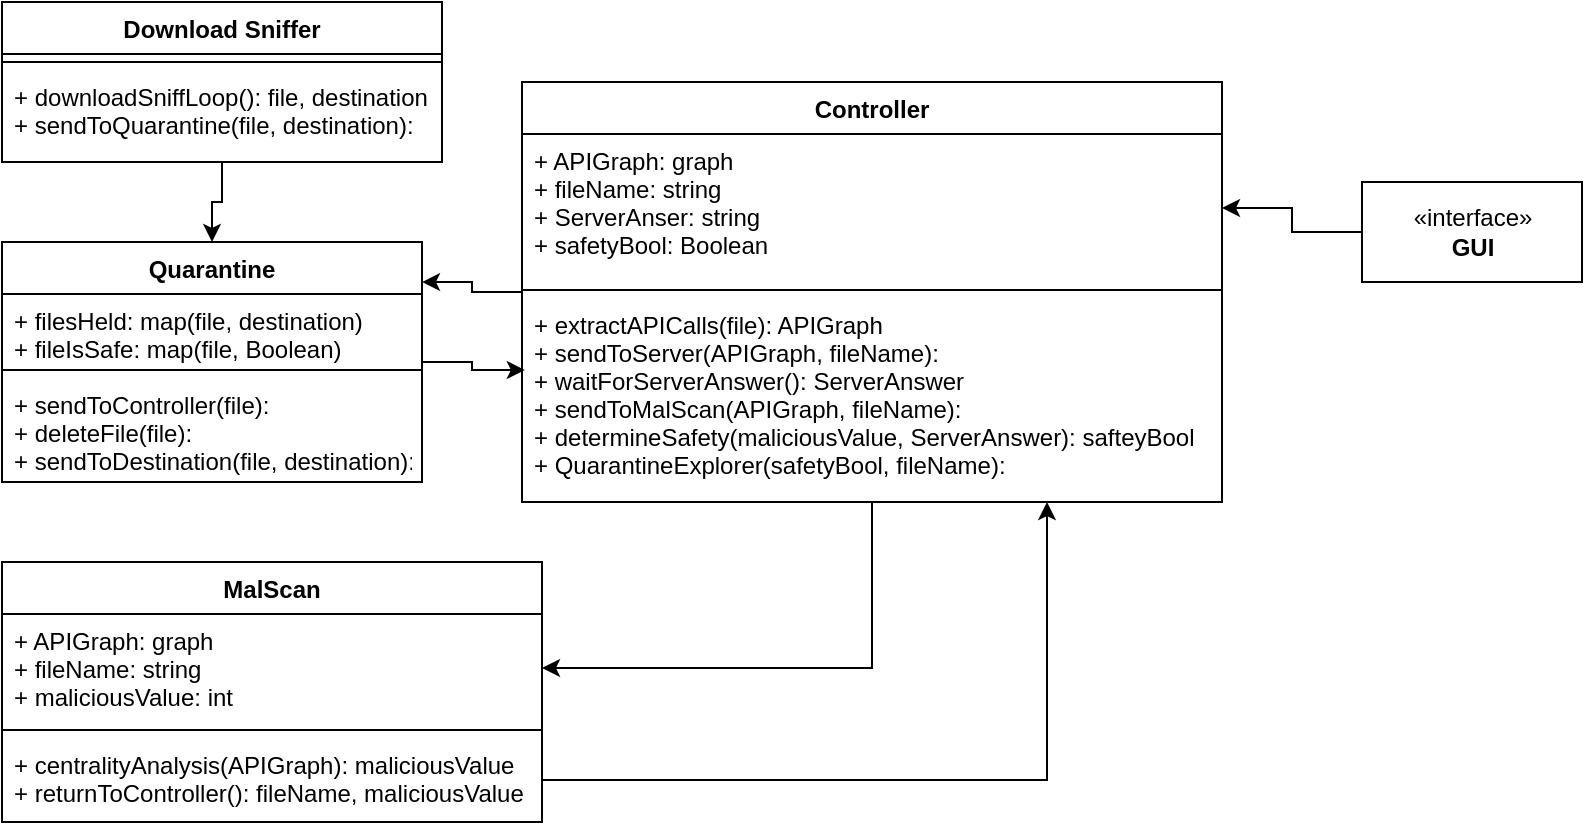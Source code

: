<mxfile version="20.4.0" type="github">
  <diagram id="J6NZqgV9PblDVv29JcQf" name="Page-1">
    <mxGraphModel dx="1350" dy="764" grid="1" gridSize="10" guides="1" tooltips="1" connect="1" arrows="1" fold="1" page="1" pageScale="1" pageWidth="850" pageHeight="1100" math="0" shadow="0">
      <root>
        <mxCell id="0" />
        <mxCell id="1" parent="0" />
        <mxCell id="0_zjpEYmv4Nr92xrDwBH-23" style="edgeStyle=orthogonalEdgeStyle;rounded=0;orthogonalLoop=1;jettySize=auto;html=1;entryX=0.5;entryY=0;entryDx=0;entryDy=0;" edge="1" parent="1" source="0_zjpEYmv4Nr92xrDwBH-1" target="0_zjpEYmv4Nr92xrDwBH-5">
          <mxGeometry relative="1" as="geometry" />
        </mxCell>
        <mxCell id="0_zjpEYmv4Nr92xrDwBH-1" value="Download Sniffer" style="swimlane;fontStyle=1;align=center;verticalAlign=top;childLayout=stackLayout;horizontal=1;startSize=26;horizontalStack=0;resizeParent=1;resizeParentMax=0;resizeLast=0;collapsible=1;marginBottom=0;" vertex="1" parent="1">
          <mxGeometry x="10" y="10" width="220" height="80" as="geometry" />
        </mxCell>
        <mxCell id="0_zjpEYmv4Nr92xrDwBH-3" value="" style="line;strokeWidth=1;fillColor=none;align=left;verticalAlign=middle;spacingTop=-1;spacingLeft=3;spacingRight=3;rotatable=0;labelPosition=right;points=[];portConstraint=eastwest;strokeColor=inherit;" vertex="1" parent="0_zjpEYmv4Nr92xrDwBH-1">
          <mxGeometry y="26" width="220" height="8" as="geometry" />
        </mxCell>
        <mxCell id="0_zjpEYmv4Nr92xrDwBH-4" value="+ downloadSniffLoop(): file, destination&#xa;+ sendToQuarantine(file, destination):&#xa;" style="text;strokeColor=none;fillColor=none;align=left;verticalAlign=top;spacingLeft=4;spacingRight=4;overflow=hidden;rotatable=0;points=[[0,0.5],[1,0.5]];portConstraint=eastwest;" vertex="1" parent="0_zjpEYmv4Nr92xrDwBH-1">
          <mxGeometry y="34" width="220" height="46" as="geometry" />
        </mxCell>
        <mxCell id="0_zjpEYmv4Nr92xrDwBH-22" style="edgeStyle=orthogonalEdgeStyle;rounded=0;orthogonalLoop=1;jettySize=auto;html=1;entryX=0.004;entryY=0.353;entryDx=0;entryDy=0;entryPerimeter=0;" edge="1" parent="1" source="0_zjpEYmv4Nr92xrDwBH-5" target="0_zjpEYmv4Nr92xrDwBH-16">
          <mxGeometry relative="1" as="geometry" />
        </mxCell>
        <mxCell id="0_zjpEYmv4Nr92xrDwBH-5" value="Quarantine" style="swimlane;fontStyle=1;align=center;verticalAlign=top;childLayout=stackLayout;horizontal=1;startSize=26;horizontalStack=0;resizeParent=1;resizeParentMax=0;resizeLast=0;collapsible=1;marginBottom=0;" vertex="1" parent="1">
          <mxGeometry x="10" y="130" width="210" height="120" as="geometry" />
        </mxCell>
        <mxCell id="0_zjpEYmv4Nr92xrDwBH-6" value="+ filesHeld: map(file, destination)&#xa;+ fileIsSafe: map(file, Boolean)&#xa;" style="text;strokeColor=none;fillColor=none;align=left;verticalAlign=top;spacingLeft=4;spacingRight=4;overflow=hidden;rotatable=0;points=[[0,0.5],[1,0.5]];portConstraint=eastwest;" vertex="1" parent="0_zjpEYmv4Nr92xrDwBH-5">
          <mxGeometry y="26" width="210" height="34" as="geometry" />
        </mxCell>
        <mxCell id="0_zjpEYmv4Nr92xrDwBH-7" value="" style="line;strokeWidth=1;fillColor=none;align=left;verticalAlign=middle;spacingTop=-1;spacingLeft=3;spacingRight=3;rotatable=0;labelPosition=right;points=[];portConstraint=eastwest;strokeColor=inherit;" vertex="1" parent="0_zjpEYmv4Nr92xrDwBH-5">
          <mxGeometry y="60" width="210" height="8" as="geometry" />
        </mxCell>
        <mxCell id="0_zjpEYmv4Nr92xrDwBH-8" value="+ sendToController(file):&#xa;+ deleteFile(file):&#xa;+ sendToDestination(file, destination):&#xa;" style="text;strokeColor=none;fillColor=none;align=left;verticalAlign=top;spacingLeft=4;spacingRight=4;overflow=hidden;rotatable=0;points=[[0,0.5],[1,0.5]];portConstraint=eastwest;" vertex="1" parent="0_zjpEYmv4Nr92xrDwBH-5">
          <mxGeometry y="68" width="210" height="52" as="geometry" />
        </mxCell>
        <mxCell id="0_zjpEYmv4Nr92xrDwBH-9" value="MalScan" style="swimlane;fontStyle=1;align=center;verticalAlign=top;childLayout=stackLayout;horizontal=1;startSize=26;horizontalStack=0;resizeParent=1;resizeParentMax=0;resizeLast=0;collapsible=1;marginBottom=0;" vertex="1" parent="1">
          <mxGeometry x="10" y="290" width="270" height="130" as="geometry" />
        </mxCell>
        <mxCell id="0_zjpEYmv4Nr92xrDwBH-10" value="+ APIGraph: graph&#xa;+ fileName: string&#xa;+ maliciousValue: int&#xa;" style="text;strokeColor=none;fillColor=none;align=left;verticalAlign=top;spacingLeft=4;spacingRight=4;overflow=hidden;rotatable=0;points=[[0,0.5],[1,0.5]];portConstraint=eastwest;" vertex="1" parent="0_zjpEYmv4Nr92xrDwBH-9">
          <mxGeometry y="26" width="270" height="54" as="geometry" />
        </mxCell>
        <mxCell id="0_zjpEYmv4Nr92xrDwBH-11" value="" style="line;strokeWidth=1;fillColor=none;align=left;verticalAlign=middle;spacingTop=-1;spacingLeft=3;spacingRight=3;rotatable=0;labelPosition=right;points=[];portConstraint=eastwest;strokeColor=inherit;" vertex="1" parent="0_zjpEYmv4Nr92xrDwBH-9">
          <mxGeometry y="80" width="270" height="8" as="geometry" />
        </mxCell>
        <mxCell id="0_zjpEYmv4Nr92xrDwBH-12" value="+ centralityAnalysis(APIGraph): maliciousValue&#xa;+ returnToController(): fileName, maliciousValue&#xa;" style="text;strokeColor=none;fillColor=none;align=left;verticalAlign=top;spacingLeft=4;spacingRight=4;overflow=hidden;rotatable=0;points=[[0,0.5],[1,0.5]];portConstraint=eastwest;" vertex="1" parent="0_zjpEYmv4Nr92xrDwBH-9">
          <mxGeometry y="88" width="270" height="42" as="geometry" />
        </mxCell>
        <mxCell id="0_zjpEYmv4Nr92xrDwBH-21" style="edgeStyle=orthogonalEdgeStyle;rounded=0;orthogonalLoop=1;jettySize=auto;html=1;entryX=1;entryY=0.167;entryDx=0;entryDy=0;entryPerimeter=0;" edge="1" parent="1" source="0_zjpEYmv4Nr92xrDwBH-13" target="0_zjpEYmv4Nr92xrDwBH-5">
          <mxGeometry relative="1" as="geometry" />
        </mxCell>
        <mxCell id="0_zjpEYmv4Nr92xrDwBH-24" style="edgeStyle=orthogonalEdgeStyle;rounded=0;orthogonalLoop=1;jettySize=auto;html=1;" edge="1" parent="1" source="0_zjpEYmv4Nr92xrDwBH-13" target="0_zjpEYmv4Nr92xrDwBH-10">
          <mxGeometry relative="1" as="geometry" />
        </mxCell>
        <mxCell id="0_zjpEYmv4Nr92xrDwBH-13" value="Controller" style="swimlane;fontStyle=1;align=center;verticalAlign=top;childLayout=stackLayout;horizontal=1;startSize=26;horizontalStack=0;resizeParent=1;resizeParentMax=0;resizeLast=0;collapsible=1;marginBottom=0;" vertex="1" parent="1">
          <mxGeometry x="270" y="50" width="350" height="210" as="geometry" />
        </mxCell>
        <mxCell id="0_zjpEYmv4Nr92xrDwBH-14" value="+ APIGraph: graph&#xa;+ fileName: string&#xa;+ ServerAnser: string&#xa;+ safetyBool: Boolean&#xa;" style="text;strokeColor=none;fillColor=none;align=left;verticalAlign=top;spacingLeft=4;spacingRight=4;overflow=hidden;rotatable=0;points=[[0,0.5],[1,0.5]];portConstraint=eastwest;" vertex="1" parent="0_zjpEYmv4Nr92xrDwBH-13">
          <mxGeometry y="26" width="350" height="74" as="geometry" />
        </mxCell>
        <mxCell id="0_zjpEYmv4Nr92xrDwBH-15" value="" style="line;strokeWidth=1;fillColor=none;align=left;verticalAlign=middle;spacingTop=-1;spacingLeft=3;spacingRight=3;rotatable=0;labelPosition=right;points=[];portConstraint=eastwest;strokeColor=inherit;" vertex="1" parent="0_zjpEYmv4Nr92xrDwBH-13">
          <mxGeometry y="100" width="350" height="8" as="geometry" />
        </mxCell>
        <mxCell id="0_zjpEYmv4Nr92xrDwBH-16" value="+ extractAPICalls(file): APIGraph&#xa;+ sendToServer(APIGraph, fileName):&#xa;+ waitForServerAnswer(): ServerAnswer&#xa;+ sendToMalScan(APIGraph, fileName):&#xa;+ determineSafety(maliciousValue, ServerAnswer): safteyBool&#xa;+ QuarantineExplorer(safetyBool, fileName):&#xa;" style="text;strokeColor=none;fillColor=none;align=left;verticalAlign=top;spacingLeft=4;spacingRight=4;overflow=hidden;rotatable=0;points=[[0,0.5],[1,0.5]];portConstraint=eastwest;" vertex="1" parent="0_zjpEYmv4Nr92xrDwBH-13">
          <mxGeometry y="108" width="350" height="102" as="geometry" />
        </mxCell>
        <mxCell id="0_zjpEYmv4Nr92xrDwBH-25" style="edgeStyle=orthogonalEdgeStyle;rounded=0;orthogonalLoop=1;jettySize=auto;html=1;entryX=0.75;entryY=1;entryDx=0;entryDy=0;" edge="1" parent="1" source="0_zjpEYmv4Nr92xrDwBH-12" target="0_zjpEYmv4Nr92xrDwBH-13">
          <mxGeometry relative="1" as="geometry">
            <mxPoint x="470" y="280" as="targetPoint" />
          </mxGeometry>
        </mxCell>
        <mxCell id="0_zjpEYmv4Nr92xrDwBH-28" style="edgeStyle=orthogonalEdgeStyle;rounded=0;orthogonalLoop=1;jettySize=auto;html=1;entryX=1;entryY=0.5;entryDx=0;entryDy=0;" edge="1" parent="1" source="0_zjpEYmv4Nr92xrDwBH-26" target="0_zjpEYmv4Nr92xrDwBH-14">
          <mxGeometry relative="1" as="geometry" />
        </mxCell>
        <mxCell id="0_zjpEYmv4Nr92xrDwBH-26" value="«interface»&lt;br&gt;&lt;b&gt;GUI&lt;/b&gt;" style="html=1;" vertex="1" parent="1">
          <mxGeometry x="690" y="100" width="110" height="50" as="geometry" />
        </mxCell>
      </root>
    </mxGraphModel>
  </diagram>
</mxfile>
